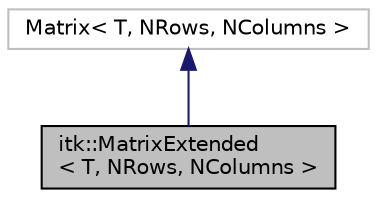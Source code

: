 digraph "itk::MatrixExtended&lt; T, NRows, NColumns &gt;"
{
  bgcolor="transparent";
  edge [fontname="Helvetica",fontsize="10",labelfontname="Helvetica",labelfontsize="10"];
  node [fontname="Helvetica",fontsize="10",shape=record];
  Node3 [label="itk::MatrixExtended\l\< T, NRows, NColumns \>",height=0.2,width=0.4,color="black", fillcolor="grey75", style="filled", fontcolor="black"];
  Node4 -> Node3 [dir="back",color="midnightblue",fontsize="10",style="solid",fontname="Helvetica"];
  Node4 [label="Matrix\< T, NRows, NColumns \>",height=0.2,width=0.4,color="grey75"];
}
